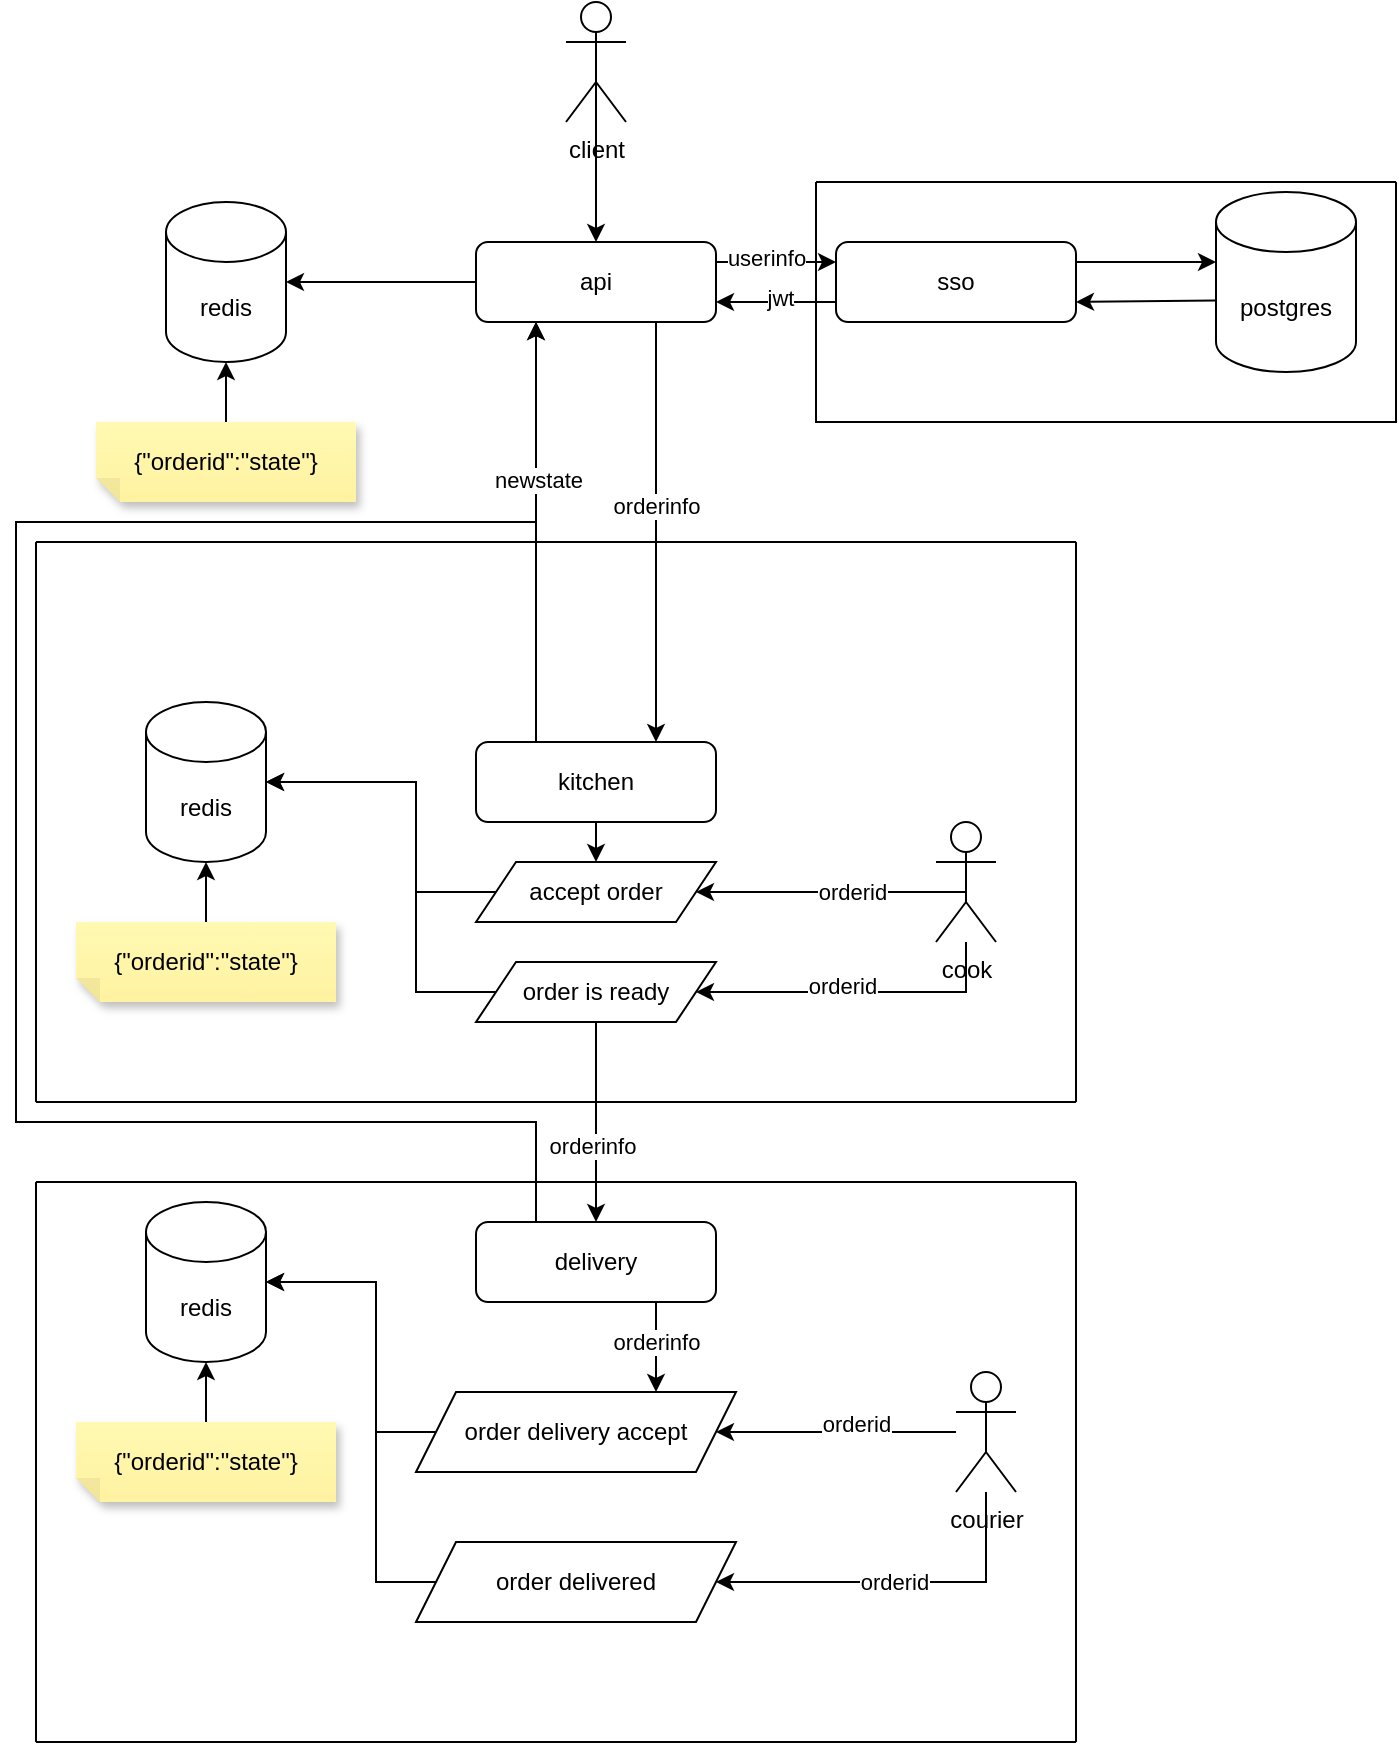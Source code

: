 <mxfile version="24.0.1" type="device">
  <diagram name="Страница — 1" id="UJTAO7Dfwef4LmG8PHY-">
    <mxGraphModel dx="1104" dy="1766" grid="1" gridSize="10" guides="1" tooltips="1" connect="1" arrows="1" fold="1" page="1" pageScale="1" pageWidth="827" pageHeight="1169" background="#ffffff" math="0" shadow="0">
      <root>
        <mxCell id="0" />
        <mxCell id="1" parent="0" />
        <mxCell id="eoTzQeMYens-uSPxGoYu-2" value="api" style="rounded=1;whiteSpace=wrap;html=1;" vertex="1" parent="1">
          <mxGeometry x="340" width="120" height="40" as="geometry" />
        </mxCell>
        <mxCell id="eoTzQeMYens-uSPxGoYu-6" value="sso" style="rounded=1;whiteSpace=wrap;html=1;" vertex="1" parent="1">
          <mxGeometry x="520" width="120" height="40" as="geometry" />
        </mxCell>
        <mxCell id="eoTzQeMYens-uSPxGoYu-9" value="" style="endArrow=classic;html=1;rounded=0;entryX=0;entryY=0.25;entryDx=0;entryDy=0;exitX=1;exitY=0.25;exitDx=0;exitDy=0;" edge="1" parent="1" source="eoTzQeMYens-uSPxGoYu-2" target="eoTzQeMYens-uSPxGoYu-6">
          <mxGeometry width="50" height="50" relative="1" as="geometry">
            <mxPoint x="410" y="210" as="sourcePoint" />
            <mxPoint x="460" y="160" as="targetPoint" />
          </mxGeometry>
        </mxCell>
        <mxCell id="eoTzQeMYens-uSPxGoYu-11" value="userinfo" style="edgeLabel;html=1;align=center;verticalAlign=middle;resizable=0;points=[];" vertex="1" connectable="0" parent="eoTzQeMYens-uSPxGoYu-9">
          <mxGeometry x="0.152" y="2" relative="1" as="geometry">
            <mxPoint x="-10" as="offset" />
          </mxGeometry>
        </mxCell>
        <mxCell id="eoTzQeMYens-uSPxGoYu-10" value="" style="endArrow=classic;html=1;rounded=0;exitX=0;exitY=0.75;exitDx=0;exitDy=0;entryX=1;entryY=0.75;entryDx=0;entryDy=0;" edge="1" parent="1" source="eoTzQeMYens-uSPxGoYu-6" target="eoTzQeMYens-uSPxGoYu-2">
          <mxGeometry width="50" height="50" relative="1" as="geometry">
            <mxPoint x="410" y="210" as="sourcePoint" />
            <mxPoint x="460" y="160" as="targetPoint" />
          </mxGeometry>
        </mxCell>
        <mxCell id="eoTzQeMYens-uSPxGoYu-15" value="jwt" style="edgeLabel;html=1;align=center;verticalAlign=middle;resizable=0;points=[];" vertex="1" connectable="0" parent="eoTzQeMYens-uSPxGoYu-10">
          <mxGeometry x="-0.064" y="-2" relative="1" as="geometry">
            <mxPoint as="offset" />
          </mxGeometry>
        </mxCell>
        <mxCell id="eoTzQeMYens-uSPxGoYu-16" value="" style="endArrow=classic;html=1;rounded=0;exitX=0.75;exitY=1;exitDx=0;exitDy=0;entryX=0.75;entryY=0;entryDx=0;entryDy=0;" edge="1" parent="1" source="eoTzQeMYens-uSPxGoYu-2" target="eoTzQeMYens-uSPxGoYu-4">
          <mxGeometry width="50" height="50" relative="1" as="geometry">
            <mxPoint x="410" y="300" as="sourcePoint" />
            <mxPoint x="460" y="250" as="targetPoint" />
          </mxGeometry>
        </mxCell>
        <mxCell id="eoTzQeMYens-uSPxGoYu-17" value="orderinfo" style="edgeLabel;html=1;align=center;verticalAlign=middle;resizable=0;points=[];" vertex="1" connectable="0" parent="eoTzQeMYens-uSPxGoYu-16">
          <mxGeometry x="-0.126" y="-3" relative="1" as="geometry">
            <mxPoint x="3" as="offset" />
          </mxGeometry>
        </mxCell>
        <mxCell id="eoTzQeMYens-uSPxGoYu-84" style="edgeStyle=orthogonalEdgeStyle;rounded=0;orthogonalLoop=1;jettySize=auto;html=1;entryX=0.5;entryY=0;entryDx=0;entryDy=0;" edge="1" parent="1" source="eoTzQeMYens-uSPxGoYu-27" target="eoTzQeMYens-uSPxGoYu-45">
          <mxGeometry relative="1" as="geometry" />
        </mxCell>
        <mxCell id="eoTzQeMYens-uSPxGoYu-98" value="orderinfo" style="edgeLabel;html=1;align=center;verticalAlign=middle;resizable=0;points=[];" vertex="1" connectable="0" parent="eoTzQeMYens-uSPxGoYu-84">
          <mxGeometry x="0.227" y="-2" relative="1" as="geometry">
            <mxPoint as="offset" />
          </mxGeometry>
        </mxCell>
        <mxCell id="eoTzQeMYens-uSPxGoYu-36" style="edgeStyle=orthogonalEdgeStyle;rounded=0;orthogonalLoop=1;jettySize=auto;html=1;exitX=0.5;exitY=0.5;exitDx=0;exitDy=0;exitPerimeter=0;entryX=0.5;entryY=0;entryDx=0;entryDy=0;" edge="1" parent="1" source="eoTzQeMYens-uSPxGoYu-34" target="eoTzQeMYens-uSPxGoYu-2">
          <mxGeometry relative="1" as="geometry" />
        </mxCell>
        <mxCell id="eoTzQeMYens-uSPxGoYu-34" value="client" style="shape=umlActor;verticalLabelPosition=bottom;verticalAlign=top;html=1;outlineConnect=0;" vertex="1" parent="1">
          <mxGeometry x="385" y="-120" width="30" height="60" as="geometry" />
        </mxCell>
        <mxCell id="eoTzQeMYens-uSPxGoYu-39" value="" style="group" vertex="1" connectable="0" parent="1">
          <mxGeometry x="140" y="230" width="130" height="150" as="geometry" />
        </mxCell>
        <mxCell id="eoTzQeMYens-uSPxGoYu-31" value="redis" style="shape=cylinder3;whiteSpace=wrap;html=1;boundedLbl=1;backgroundOutline=1;size=15;" vertex="1" parent="eoTzQeMYens-uSPxGoYu-39">
          <mxGeometry x="35" width="60" height="80" as="geometry" />
        </mxCell>
        <mxCell id="eoTzQeMYens-uSPxGoYu-32" value="{&quot;orderid&quot;:&quot;state&quot;}" style="shape=note;whiteSpace=wrap;html=1;backgroundOutline=1;fontColor=#000000;darkOpacity=0.05;fillColor=#FFF9B2;strokeColor=none;fillStyle=solid;direction=west;gradientDirection=north;gradientColor=#FFF2A1;shadow=1;size=12;pointerEvents=1;" vertex="1" parent="eoTzQeMYens-uSPxGoYu-39">
          <mxGeometry y="110" width="130" height="40" as="geometry" />
        </mxCell>
        <mxCell id="eoTzQeMYens-uSPxGoYu-33" style="edgeStyle=orthogonalEdgeStyle;rounded=0;orthogonalLoop=1;jettySize=auto;html=1;entryX=0.5;entryY=1;entryDx=0;entryDy=0;entryPerimeter=0;" edge="1" parent="eoTzQeMYens-uSPxGoYu-39" source="eoTzQeMYens-uSPxGoYu-32" target="eoTzQeMYens-uSPxGoYu-31">
          <mxGeometry relative="1" as="geometry" />
        </mxCell>
        <mxCell id="eoTzQeMYens-uSPxGoYu-44" style="edgeStyle=orthogonalEdgeStyle;rounded=0;orthogonalLoop=1;jettySize=auto;html=1;exitX=0;exitY=0.5;exitDx=0;exitDy=0;entryX=1;entryY=0.5;entryDx=0;entryDy=0;entryPerimeter=0;" edge="1" parent="1" source="eoTzQeMYens-uSPxGoYu-2" target="eoTzQeMYens-uSPxGoYu-41">
          <mxGeometry relative="1" as="geometry" />
        </mxCell>
        <mxCell id="eoTzQeMYens-uSPxGoYu-40" value="" style="group" vertex="1" connectable="0" parent="1">
          <mxGeometry x="150" y="-20" width="130" height="150" as="geometry" />
        </mxCell>
        <mxCell id="eoTzQeMYens-uSPxGoYu-41" value="redis" style="shape=cylinder3;whiteSpace=wrap;html=1;boundedLbl=1;backgroundOutline=1;size=15;" vertex="1" parent="eoTzQeMYens-uSPxGoYu-40">
          <mxGeometry x="35" width="60" height="80" as="geometry" />
        </mxCell>
        <mxCell id="eoTzQeMYens-uSPxGoYu-42" value="{&quot;orderid&quot;:&quot;state&quot;}" style="shape=note;whiteSpace=wrap;html=1;backgroundOutline=1;fontColor=#000000;darkOpacity=0.05;fillColor=#FFF9B2;strokeColor=none;fillStyle=solid;direction=west;gradientDirection=north;gradientColor=#FFF2A1;shadow=1;size=12;pointerEvents=1;" vertex="1" parent="eoTzQeMYens-uSPxGoYu-40">
          <mxGeometry y="110" width="130" height="40" as="geometry" />
        </mxCell>
        <mxCell id="eoTzQeMYens-uSPxGoYu-43" style="edgeStyle=orthogonalEdgeStyle;rounded=0;orthogonalLoop=1;jettySize=auto;html=1;entryX=0.5;entryY=1;entryDx=0;entryDy=0;entryPerimeter=0;" edge="1" parent="eoTzQeMYens-uSPxGoYu-40" source="eoTzQeMYens-uSPxGoYu-42" target="eoTzQeMYens-uSPxGoYu-41">
          <mxGeometry relative="1" as="geometry" />
        </mxCell>
        <mxCell id="eoTzQeMYens-uSPxGoYu-50" style="edgeStyle=orthogonalEdgeStyle;rounded=0;orthogonalLoop=1;jettySize=auto;html=1;exitX=0.75;exitY=1;exitDx=0;exitDy=0;entryX=0.75;entryY=0;entryDx=0;entryDy=0;" edge="1" parent="1" source="eoTzQeMYens-uSPxGoYu-45" target="eoTzQeMYens-uSPxGoYu-47">
          <mxGeometry relative="1" as="geometry" />
        </mxCell>
        <mxCell id="eoTzQeMYens-uSPxGoYu-51" value="orderinfo" style="edgeLabel;html=1;align=center;verticalAlign=middle;resizable=0;points=[];" vertex="1" connectable="0" parent="eoTzQeMYens-uSPxGoYu-50">
          <mxGeometry x="-0.139" relative="1" as="geometry">
            <mxPoint as="offset" />
          </mxGeometry>
        </mxCell>
        <mxCell id="eoTzQeMYens-uSPxGoYu-91" style="edgeStyle=orthogonalEdgeStyle;rounded=0;orthogonalLoop=1;jettySize=auto;html=1;exitX=0.25;exitY=0;exitDx=0;exitDy=0;entryX=0.25;entryY=1;entryDx=0;entryDy=0;" edge="1" parent="1" source="eoTzQeMYens-uSPxGoYu-45" target="eoTzQeMYens-uSPxGoYu-2">
          <mxGeometry relative="1" as="geometry">
            <mxPoint x="330" y="100.0" as="targetPoint" />
            <Array as="points">
              <mxPoint x="370" y="440" />
              <mxPoint x="110" y="440" />
              <mxPoint x="110" y="140" />
              <mxPoint x="370" y="140" />
            </Array>
          </mxGeometry>
        </mxCell>
        <mxCell id="eoTzQeMYens-uSPxGoYu-45" value="delivery" style="rounded=1;whiteSpace=wrap;html=1;" vertex="1" parent="1">
          <mxGeometry x="340" y="490" width="120" height="40" as="geometry" />
        </mxCell>
        <mxCell id="eoTzQeMYens-uSPxGoYu-47" value="order delivery accept" style="shape=parallelogram;perimeter=parallelogramPerimeter;whiteSpace=wrap;html=1;fixedSize=1;" vertex="1" parent="1">
          <mxGeometry x="310" y="575" width="160" height="40" as="geometry" />
        </mxCell>
        <mxCell id="eoTzQeMYens-uSPxGoYu-48" style="edgeStyle=orthogonalEdgeStyle;rounded=0;orthogonalLoop=1;jettySize=auto;html=1;exitX=0;exitY=0.5;exitDx=0;exitDy=0;entryX=1;entryY=0.5;entryDx=0;entryDy=0;entryPerimeter=0;" edge="1" parent="1" source="eoTzQeMYens-uSPxGoYu-27" target="eoTzQeMYens-uSPxGoYu-31">
          <mxGeometry relative="1" as="geometry">
            <Array as="points">
              <mxPoint x="310" y="375" />
              <mxPoint x="310" y="270" />
            </Array>
          </mxGeometry>
        </mxCell>
        <mxCell id="eoTzQeMYens-uSPxGoYu-52" value="" style="group" vertex="1" connectable="0" parent="1">
          <mxGeometry x="140" y="480" width="130" height="150" as="geometry" />
        </mxCell>
        <mxCell id="eoTzQeMYens-uSPxGoYu-53" value="redis" style="shape=cylinder3;whiteSpace=wrap;html=1;boundedLbl=1;backgroundOutline=1;size=15;" vertex="1" parent="eoTzQeMYens-uSPxGoYu-52">
          <mxGeometry x="35" width="60" height="80" as="geometry" />
        </mxCell>
        <mxCell id="eoTzQeMYens-uSPxGoYu-54" value="{&quot;orderid&quot;:&quot;state&quot;}" style="shape=note;whiteSpace=wrap;html=1;backgroundOutline=1;fontColor=#000000;darkOpacity=0.05;fillColor=#FFF9B2;strokeColor=none;fillStyle=solid;direction=west;gradientDirection=north;gradientColor=#FFF2A1;shadow=1;size=12;pointerEvents=1;" vertex="1" parent="eoTzQeMYens-uSPxGoYu-52">
          <mxGeometry y="110" width="130" height="40" as="geometry" />
        </mxCell>
        <mxCell id="eoTzQeMYens-uSPxGoYu-55" style="edgeStyle=orthogonalEdgeStyle;rounded=0;orthogonalLoop=1;jettySize=auto;html=1;entryX=0.5;entryY=1;entryDx=0;entryDy=0;entryPerimeter=0;" edge="1" parent="eoTzQeMYens-uSPxGoYu-52" source="eoTzQeMYens-uSPxGoYu-54" target="eoTzQeMYens-uSPxGoYu-53">
          <mxGeometry relative="1" as="geometry" />
        </mxCell>
        <mxCell id="eoTzQeMYens-uSPxGoYu-56" style="edgeStyle=orthogonalEdgeStyle;rounded=0;orthogonalLoop=1;jettySize=auto;html=1;exitX=0;exitY=0.5;exitDx=0;exitDy=0;entryX=1;entryY=0.5;entryDx=0;entryDy=0;entryPerimeter=0;" edge="1" parent="1" source="eoTzQeMYens-uSPxGoYu-21" target="eoTzQeMYens-uSPxGoYu-31">
          <mxGeometry relative="1" as="geometry">
            <Array as="points">
              <mxPoint x="310" y="325" />
              <mxPoint x="310" y="270" />
            </Array>
          </mxGeometry>
        </mxCell>
        <mxCell id="eoTzQeMYens-uSPxGoYu-60" style="edgeStyle=orthogonalEdgeStyle;rounded=0;orthogonalLoop=1;jettySize=auto;html=1;exitX=0;exitY=0.5;exitDx=0;exitDy=0;entryX=1;entryY=0.5;entryDx=0;entryDy=0;entryPerimeter=0;" edge="1" parent="1" source="eoTzQeMYens-uSPxGoYu-58" target="eoTzQeMYens-uSPxGoYu-53">
          <mxGeometry relative="1" as="geometry">
            <mxPoint x="300" y="530" as="targetPoint" />
            <Array as="points">
              <mxPoint x="290" y="670" />
              <mxPoint x="290" y="520" />
            </Array>
          </mxGeometry>
        </mxCell>
        <mxCell id="eoTzQeMYens-uSPxGoYu-58" value="order delivered" style="shape=parallelogram;perimeter=parallelogramPerimeter;whiteSpace=wrap;html=1;fixedSize=1;" vertex="1" parent="1">
          <mxGeometry x="310" y="650" width="160" height="40" as="geometry" />
        </mxCell>
        <mxCell id="eoTzQeMYens-uSPxGoYu-59" style="edgeStyle=orthogonalEdgeStyle;rounded=0;orthogonalLoop=1;jettySize=auto;html=1;exitX=0;exitY=0.5;exitDx=0;exitDy=0;entryX=1;entryY=0.5;entryDx=0;entryDy=0;entryPerimeter=0;" edge="1" parent="1" source="eoTzQeMYens-uSPxGoYu-47" target="eoTzQeMYens-uSPxGoYu-53">
          <mxGeometry relative="1" as="geometry">
            <Array as="points">
              <mxPoint x="290" y="595" />
              <mxPoint x="290" y="520" />
            </Array>
          </mxGeometry>
        </mxCell>
        <mxCell id="eoTzQeMYens-uSPxGoYu-64" style="edgeStyle=orthogonalEdgeStyle;rounded=0;orthogonalLoop=1;jettySize=auto;html=1;entryX=1;entryY=0.5;entryDx=0;entryDy=0;" edge="1" parent="1" source="eoTzQeMYens-uSPxGoYu-63" target="eoTzQeMYens-uSPxGoYu-47">
          <mxGeometry relative="1" as="geometry" />
        </mxCell>
        <mxCell id="eoTzQeMYens-uSPxGoYu-93" value="orderid" style="edgeLabel;html=1;align=center;verticalAlign=middle;resizable=0;points=[];" vertex="1" connectable="0" parent="eoTzQeMYens-uSPxGoYu-64">
          <mxGeometry x="-0.158" y="-4" relative="1" as="geometry">
            <mxPoint as="offset" />
          </mxGeometry>
        </mxCell>
        <mxCell id="eoTzQeMYens-uSPxGoYu-65" style="edgeStyle=orthogonalEdgeStyle;rounded=0;orthogonalLoop=1;jettySize=auto;html=1;entryX=1;entryY=0.5;entryDx=0;entryDy=0;" edge="1" parent="1" source="eoTzQeMYens-uSPxGoYu-63" target="eoTzQeMYens-uSPxGoYu-58">
          <mxGeometry relative="1" as="geometry">
            <Array as="points">
              <mxPoint x="595" y="670" />
            </Array>
          </mxGeometry>
        </mxCell>
        <mxCell id="eoTzQeMYens-uSPxGoYu-94" value="orderid" style="edgeLabel;html=1;align=center;verticalAlign=middle;resizable=0;points=[];" vertex="1" connectable="0" parent="eoTzQeMYens-uSPxGoYu-65">
          <mxGeometry x="0.015" relative="1" as="geometry">
            <mxPoint as="offset" />
          </mxGeometry>
        </mxCell>
        <mxCell id="eoTzQeMYens-uSPxGoYu-63" value="courier" style="shape=umlActor;verticalLabelPosition=bottom;verticalAlign=top;html=1;outlineConnect=0;" vertex="1" parent="1">
          <mxGeometry x="580" y="565" width="30" height="60" as="geometry" />
        </mxCell>
        <mxCell id="eoTzQeMYens-uSPxGoYu-67" style="edgeStyle=orthogonalEdgeStyle;rounded=0;orthogonalLoop=1;jettySize=auto;html=1;exitX=0.5;exitY=0.5;exitDx=0;exitDy=0;exitPerimeter=0;entryX=1;entryY=0.5;entryDx=0;entryDy=0;" edge="1" parent="1" source="eoTzQeMYens-uSPxGoYu-66" target="eoTzQeMYens-uSPxGoYu-21">
          <mxGeometry relative="1" as="geometry">
            <Array as="points">
              <mxPoint x="585" y="325" />
            </Array>
          </mxGeometry>
        </mxCell>
        <mxCell id="eoTzQeMYens-uSPxGoYu-95" value="orderid" style="edgeLabel;html=1;align=center;verticalAlign=middle;resizable=0;points=[];" vertex="1" connectable="0" parent="eoTzQeMYens-uSPxGoYu-67">
          <mxGeometry x="-0.112" relative="1" as="geometry">
            <mxPoint as="offset" />
          </mxGeometry>
        </mxCell>
        <mxCell id="eoTzQeMYens-uSPxGoYu-69" style="edgeStyle=orthogonalEdgeStyle;rounded=0;orthogonalLoop=1;jettySize=auto;html=1;entryX=1;entryY=0.5;entryDx=0;entryDy=0;" edge="1" parent="1" source="eoTzQeMYens-uSPxGoYu-66" target="eoTzQeMYens-uSPxGoYu-27">
          <mxGeometry relative="1" as="geometry">
            <Array as="points">
              <mxPoint x="585" y="375" />
            </Array>
          </mxGeometry>
        </mxCell>
        <mxCell id="eoTzQeMYens-uSPxGoYu-96" value="orderid" style="edgeLabel;html=1;align=center;verticalAlign=middle;resizable=0;points=[];" vertex="1" connectable="0" parent="eoTzQeMYens-uSPxGoYu-69">
          <mxGeometry x="0.09" y="-3" relative="1" as="geometry">
            <mxPoint as="offset" />
          </mxGeometry>
        </mxCell>
        <mxCell id="eoTzQeMYens-uSPxGoYu-66" value="cook" style="shape=umlActor;verticalLabelPosition=bottom;verticalAlign=top;html=1;outlineConnect=0;" vertex="1" parent="1">
          <mxGeometry x="570" y="290" width="30" height="60" as="geometry" />
        </mxCell>
        <mxCell id="eoTzQeMYens-uSPxGoYu-78" value="" style="group" vertex="1" connectable="0" parent="1">
          <mxGeometry x="120" y="470" width="520" height="280" as="geometry" />
        </mxCell>
        <mxCell id="eoTzQeMYens-uSPxGoYu-71" value="" style="endArrow=none;html=1;rounded=0;" edge="1" parent="eoTzQeMYens-uSPxGoYu-78">
          <mxGeometry width="50" height="50" relative="1" as="geometry">
            <mxPoint as="sourcePoint" />
            <mxPoint x="520" as="targetPoint" />
          </mxGeometry>
        </mxCell>
        <mxCell id="eoTzQeMYens-uSPxGoYu-72" value="" style="endArrow=none;html=1;rounded=0;" edge="1" parent="eoTzQeMYens-uSPxGoYu-78">
          <mxGeometry width="50" height="50" relative="1" as="geometry">
            <mxPoint y="280" as="sourcePoint" />
            <mxPoint x="520" y="280" as="targetPoint" />
          </mxGeometry>
        </mxCell>
        <mxCell id="eoTzQeMYens-uSPxGoYu-76" value="" style="endArrow=none;html=1;rounded=0;" edge="1" parent="eoTzQeMYens-uSPxGoYu-78">
          <mxGeometry width="50" height="50" relative="1" as="geometry">
            <mxPoint y="280" as="sourcePoint" />
            <mxPoint as="targetPoint" />
          </mxGeometry>
        </mxCell>
        <mxCell id="eoTzQeMYens-uSPxGoYu-77" value="" style="endArrow=none;html=1;rounded=0;" edge="1" parent="eoTzQeMYens-uSPxGoYu-78">
          <mxGeometry width="50" height="50" relative="1" as="geometry">
            <mxPoint x="520" y="280" as="sourcePoint" />
            <mxPoint x="520" as="targetPoint" />
          </mxGeometry>
        </mxCell>
        <mxCell id="eoTzQeMYens-uSPxGoYu-79" value="" style="group" vertex="1" connectable="0" parent="1">
          <mxGeometry x="120" y="150" width="520" height="280" as="geometry" />
        </mxCell>
        <mxCell id="eoTzQeMYens-uSPxGoYu-80" value="" style="endArrow=none;html=1;rounded=0;" edge="1" parent="eoTzQeMYens-uSPxGoYu-79">
          <mxGeometry width="50" height="50" relative="1" as="geometry">
            <mxPoint as="sourcePoint" />
            <mxPoint x="520" as="targetPoint" />
          </mxGeometry>
        </mxCell>
        <mxCell id="eoTzQeMYens-uSPxGoYu-81" value="" style="endArrow=none;html=1;rounded=0;" edge="1" parent="eoTzQeMYens-uSPxGoYu-79">
          <mxGeometry width="50" height="50" relative="1" as="geometry">
            <mxPoint y="280" as="sourcePoint" />
            <mxPoint x="520" y="280" as="targetPoint" />
          </mxGeometry>
        </mxCell>
        <mxCell id="eoTzQeMYens-uSPxGoYu-82" value="" style="endArrow=none;html=1;rounded=0;" edge="1" parent="eoTzQeMYens-uSPxGoYu-79">
          <mxGeometry width="50" height="50" relative="1" as="geometry">
            <mxPoint y="280" as="sourcePoint" />
            <mxPoint as="targetPoint" />
          </mxGeometry>
        </mxCell>
        <mxCell id="eoTzQeMYens-uSPxGoYu-83" value="" style="endArrow=none;html=1;rounded=0;" edge="1" parent="eoTzQeMYens-uSPxGoYu-79">
          <mxGeometry width="50" height="50" relative="1" as="geometry">
            <mxPoint x="520" y="280" as="sourcePoint" />
            <mxPoint x="520" as="targetPoint" />
          </mxGeometry>
        </mxCell>
        <mxCell id="eoTzQeMYens-uSPxGoYu-4" value="kitchen" style="rounded=1;whiteSpace=wrap;html=1;" vertex="1" parent="eoTzQeMYens-uSPxGoYu-79">
          <mxGeometry x="220" y="100" width="120" height="40" as="geometry" />
        </mxCell>
        <mxCell id="eoTzQeMYens-uSPxGoYu-21" value="accept order" style="shape=parallelogram;perimeter=parallelogramPerimeter;whiteSpace=wrap;html=1;fixedSize=1;" vertex="1" parent="eoTzQeMYens-uSPxGoYu-79">
          <mxGeometry x="220" y="160" width="120" height="30" as="geometry" />
        </mxCell>
        <mxCell id="eoTzQeMYens-uSPxGoYu-22" style="edgeStyle=orthogonalEdgeStyle;rounded=0;orthogonalLoop=1;jettySize=auto;html=1;exitX=0.5;exitY=1;exitDx=0;exitDy=0;entryX=0.5;entryY=0;entryDx=0;entryDy=0;" edge="1" parent="eoTzQeMYens-uSPxGoYu-79" source="eoTzQeMYens-uSPxGoYu-4" target="eoTzQeMYens-uSPxGoYu-21">
          <mxGeometry relative="1" as="geometry" />
        </mxCell>
        <mxCell id="eoTzQeMYens-uSPxGoYu-27" value="order is ready" style="shape=parallelogram;perimeter=parallelogramPerimeter;whiteSpace=wrap;html=1;fixedSize=1;" vertex="1" parent="eoTzQeMYens-uSPxGoYu-79">
          <mxGeometry x="220" y="210" width="120" height="30" as="geometry" />
        </mxCell>
        <mxCell id="eoTzQeMYens-uSPxGoYu-85" value="postgres" style="shape=cylinder3;whiteSpace=wrap;html=1;boundedLbl=1;backgroundOutline=1;size=15;" vertex="1" parent="1">
          <mxGeometry x="710" y="-25" width="70" height="90" as="geometry" />
        </mxCell>
        <mxCell id="eoTzQeMYens-uSPxGoYu-86" style="edgeStyle=orthogonalEdgeStyle;rounded=0;orthogonalLoop=1;jettySize=auto;html=1;exitX=1;exitY=0.25;exitDx=0;exitDy=0;" edge="1" parent="1" source="eoTzQeMYens-uSPxGoYu-6">
          <mxGeometry relative="1" as="geometry">
            <mxPoint x="710" y="10" as="targetPoint" />
            <Array as="points">
              <mxPoint x="710" y="10" />
            </Array>
          </mxGeometry>
        </mxCell>
        <mxCell id="eoTzQeMYens-uSPxGoYu-87" value="" style="endArrow=classic;html=1;rounded=0;exitX=-0.006;exitY=0.603;exitDx=0;exitDy=0;exitPerimeter=0;entryX=1;entryY=0.75;entryDx=0;entryDy=0;" edge="1" parent="1" source="eoTzQeMYens-uSPxGoYu-85" target="eoTzQeMYens-uSPxGoYu-6">
          <mxGeometry width="50" height="50" relative="1" as="geometry">
            <mxPoint x="620" y="60" as="sourcePoint" />
            <mxPoint x="670" y="10" as="targetPoint" />
          </mxGeometry>
        </mxCell>
        <mxCell id="eoTzQeMYens-uSPxGoYu-89" style="edgeStyle=orthogonalEdgeStyle;rounded=0;orthogonalLoop=1;jettySize=auto;html=1;exitX=0.25;exitY=0;exitDx=0;exitDy=0;entryX=0.25;entryY=1;entryDx=0;entryDy=0;" edge="1" parent="1" source="eoTzQeMYens-uSPxGoYu-4" target="eoTzQeMYens-uSPxGoYu-2">
          <mxGeometry relative="1" as="geometry" />
        </mxCell>
        <mxCell id="eoTzQeMYens-uSPxGoYu-90" value="newstate" style="edgeLabel;html=1;align=center;verticalAlign=middle;resizable=0;points=[];" vertex="1" connectable="0" parent="eoTzQeMYens-uSPxGoYu-89">
          <mxGeometry x="0.251" y="-1" relative="1" as="geometry">
            <mxPoint as="offset" />
          </mxGeometry>
        </mxCell>
        <mxCell id="eoTzQeMYens-uSPxGoYu-97" value="" style="swimlane;startSize=0;" vertex="1" parent="1">
          <mxGeometry x="510" y="-30" width="290" height="120" as="geometry" />
        </mxCell>
      </root>
    </mxGraphModel>
  </diagram>
</mxfile>
